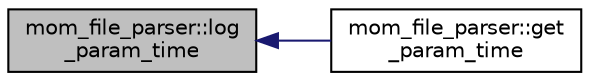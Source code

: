 digraph "mom_file_parser::log_param_time"
{
 // INTERACTIVE_SVG=YES
  edge [fontname="Helvetica",fontsize="10",labelfontname="Helvetica",labelfontsize="10"];
  node [fontname="Helvetica",fontsize="10",shape=record];
  rankdir="LR";
  Node223 [label="mom_file_parser::log\l_param_time",height=0.2,width=0.4,color="black", fillcolor="grey75", style="filled", fontcolor="black"];
  Node223 -> Node224 [dir="back",color="midnightblue",fontsize="10",style="solid",fontname="Helvetica"];
  Node224 [label="mom_file_parser::get\l_param_time",height=0.2,width=0.4,color="black", fillcolor="white", style="filled",URL="$namespacemom__file__parser.html#afc249b1d8fb63bd4102b52c83030ce73"];
}
